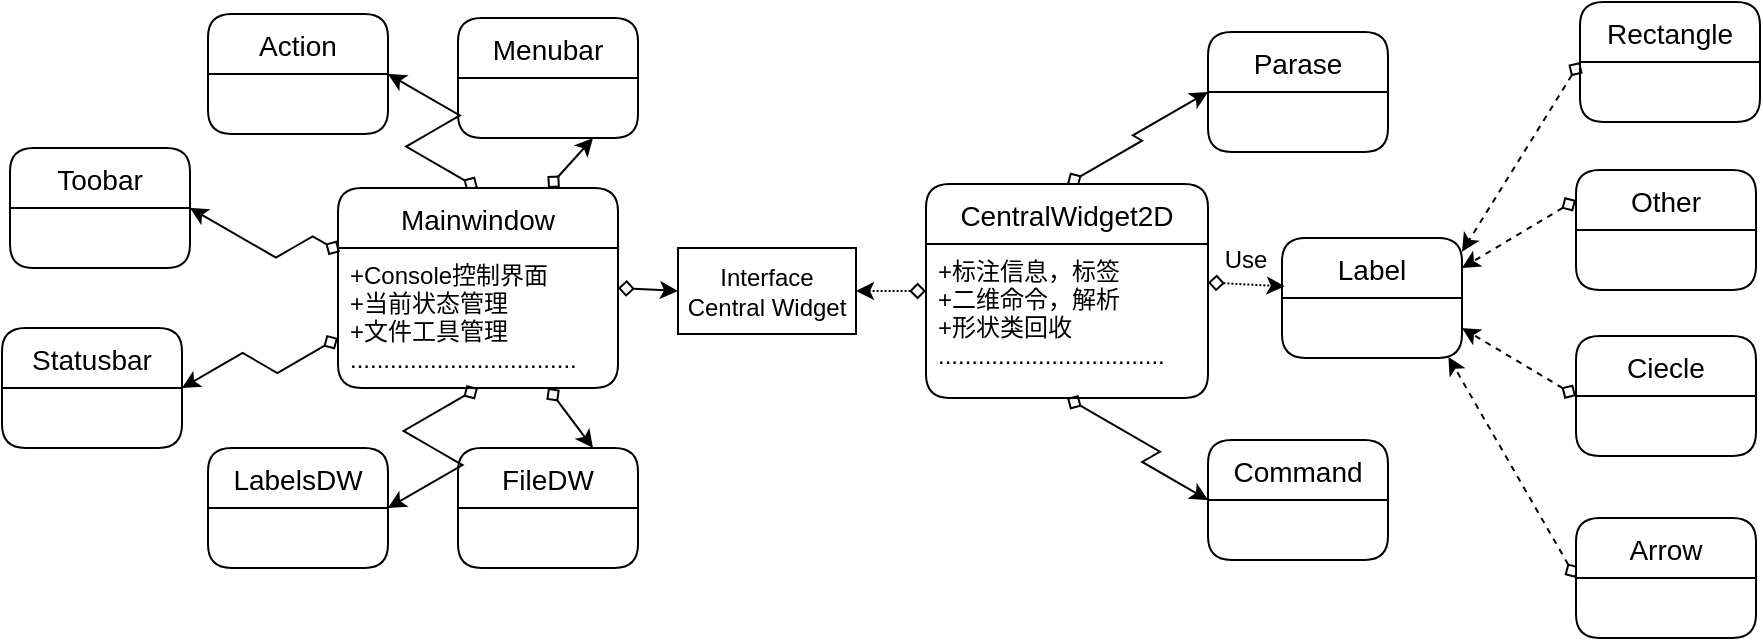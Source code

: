 <mxfile version="16.0.2" type="github"><diagram id="sI-BiNfJJOYYWMzRQH50" name="Page-1"><mxGraphModel dx="1380" dy="827" grid="0" gridSize="10" guides="1" tooltips="1" connect="1" arrows="1" fold="1" page="1" pageScale="1" pageWidth="827" pageHeight="1169" math="0" shadow="0"><root><mxCell id="0"/><mxCell id="1" parent="0"/><mxCell id="BpvZPnBHNtNibcQoduuh-42" style="rounded=0;orthogonalLoop=1;jettySize=auto;html=1;exitX=0.5;exitY=0;exitDx=0;exitDy=0;entryX=1;entryY=0.5;entryDx=0;entryDy=0;strokeWidth=1;edgeStyle=isometricEdgeStyle;elbow=vertical;startArrow=diamond;startFill=0;" parent="1" source="BpvZPnBHNtNibcQoduuh-30" target="BpvZPnBHNtNibcQoduuh-36" edge="1"><mxGeometry relative="1" as="geometry"/></mxCell><mxCell id="BpvZPnBHNtNibcQoduuh-43" style="edgeStyle=isometricEdgeStyle;rounded=0;orthogonalLoop=1;jettySize=auto;html=1;entryX=1;entryY=0.5;entryDx=0;entryDy=0;startArrow=diamond;startFill=0;strokeWidth=1;elbow=vertical;exitX=0.007;exitY=0.029;exitDx=0;exitDy=0;exitPerimeter=0;" parent="1" source="BpvZPnBHNtNibcQoduuh-31" target="BpvZPnBHNtNibcQoduuh-37" edge="1"><mxGeometry relative="1" as="geometry"><mxPoint x="275" y="191" as="sourcePoint"/><Array as="points"><mxPoint x="259" y="189"/></Array></mxGeometry></mxCell><mxCell id="BpvZPnBHNtNibcQoduuh-47" style="edgeStyle=isometricEdgeStyle;rounded=0;orthogonalLoop=1;jettySize=auto;html=1;exitX=0;exitY=0.75;exitDx=0;exitDy=0;entryX=1;entryY=0.5;entryDx=0;entryDy=0;startArrow=diamond;startFill=0;strokeWidth=1;" parent="1" source="BpvZPnBHNtNibcQoduuh-30" target="BpvZPnBHNtNibcQoduuh-38" edge="1"><mxGeometry relative="1" as="geometry"/></mxCell><mxCell id="BpvZPnBHNtNibcQoduuh-49" style="rounded=0;orthogonalLoop=1;jettySize=auto;html=1;exitX=0.75;exitY=0;exitDx=0;exitDy=0;entryX=0.75;entryY=1;entryDx=0;entryDy=0;startArrow=diamond;startFill=0;strokeWidth=1;" parent="1" source="BpvZPnBHNtNibcQoduuh-30" target="BpvZPnBHNtNibcQoduuh-34" edge="1"><mxGeometry relative="1" as="geometry"/></mxCell><mxCell id="BpvZPnBHNtNibcQoduuh-50" style="edgeStyle=none;rounded=0;orthogonalLoop=1;jettySize=auto;html=1;exitX=1;exitY=0.5;exitDx=0;exitDy=0;entryX=0;entryY=0.5;entryDx=0;entryDy=0;startArrow=diamond;startFill=0;strokeWidth=1;" parent="1" source="BpvZPnBHNtNibcQoduuh-30" target="BpvZPnBHNtNibcQoduuh-33" edge="1"><mxGeometry relative="1" as="geometry"/></mxCell><mxCell id="BpvZPnBHNtNibcQoduuh-30" value="Mainwindow" style="swimlane;childLayout=stackLayout;horizontal=1;startSize=30;horizontalStack=0;rounded=1;fontSize=14;fontStyle=0;strokeWidth=1;resizeParent=0;resizeLast=1;shadow=0;dashed=0;align=center;arcSize=13;" parent="1" vertex="1"><mxGeometry x="280" y="160" width="140" height="100" as="geometry"/></mxCell><mxCell id="BpvZPnBHNtNibcQoduuh-31" value="+Console控制界面&#10;+当前状态管理&#10;+文件工具管理&#10;.................................." style="align=left;strokeColor=none;fillColor=none;spacingLeft=4;fontSize=12;verticalAlign=top;resizable=0;rotatable=0;part=1;strokeWidth=1;" parent="BpvZPnBHNtNibcQoduuh-30" vertex="1"><mxGeometry y="30" width="140" height="70" as="geometry"/></mxCell><mxCell id="BpvZPnBHNtNibcQoduuh-33" value="Interface&lt;br&gt;Central Widget" style="rounded=0;whiteSpace=wrap;html=1;strokeWidth=1;" parent="1" vertex="1"><mxGeometry x="450" y="190" width="89" height="43" as="geometry"/></mxCell><mxCell id="BpvZPnBHNtNibcQoduuh-34" value="Menubar" style="swimlane;childLayout=stackLayout;horizontal=1;startSize=30;horizontalStack=0;rounded=1;fontSize=14;fontStyle=0;strokeWidth=1;resizeParent=0;resizeLast=1;shadow=0;dashed=0;align=center;arcSize=13;" parent="1" vertex="1"><mxGeometry x="340" y="75" width="90" height="60" as="geometry"/></mxCell><mxCell id="BpvZPnBHNtNibcQoduuh-36" value="Action" style="swimlane;childLayout=stackLayout;horizontal=1;startSize=30;horizontalStack=0;rounded=1;fontSize=14;fontStyle=0;strokeWidth=1;resizeParent=0;resizeLast=1;shadow=0;dashed=0;align=center;arcSize=13;" parent="1" vertex="1"><mxGeometry x="215" y="73" width="90" height="60" as="geometry"/></mxCell><mxCell id="BpvZPnBHNtNibcQoduuh-37" value="Toobar" style="swimlane;childLayout=stackLayout;horizontal=1;startSize=30;horizontalStack=0;rounded=1;fontSize=14;fontStyle=0;strokeWidth=1;resizeParent=0;resizeLast=1;shadow=0;dashed=0;align=center;arcSize=13;" parent="1" vertex="1"><mxGeometry x="116" y="140" width="90" height="60" as="geometry"/></mxCell><mxCell id="BpvZPnBHNtNibcQoduuh-38" value="Statusbar" style="swimlane;childLayout=stackLayout;horizontal=1;startSize=30;horizontalStack=0;rounded=1;fontSize=14;fontStyle=0;strokeWidth=1;resizeParent=0;resizeLast=1;shadow=0;dashed=0;align=center;arcSize=13;" parent="1" vertex="1"><mxGeometry x="112" y="230" width="90" height="60" as="geometry"/></mxCell><mxCell id="BpvZPnBHNtNibcQoduuh-39" value="LabelsDW" style="swimlane;childLayout=stackLayout;horizontal=1;startSize=30;horizontalStack=0;rounded=1;fontSize=14;fontStyle=0;strokeWidth=1;resizeParent=0;resizeLast=1;shadow=0;dashed=0;align=center;arcSize=13;" parent="1" vertex="1"><mxGeometry x="215" y="290" width="90" height="60" as="geometry"/></mxCell><mxCell id="BpvZPnBHNtNibcQoduuh-40" value="FileDW" style="swimlane;childLayout=stackLayout;horizontal=1;startSize=30;horizontalStack=0;rounded=1;fontSize=14;fontStyle=0;strokeWidth=1;resizeParent=0;resizeLast=1;shadow=0;dashed=0;align=center;arcSize=13;" parent="1" vertex="1"><mxGeometry x="340" y="290" width="90" height="60" as="geometry"/></mxCell><mxCell id="BpvZPnBHNtNibcQoduuh-45" style="rounded=0;orthogonalLoop=1;jettySize=auto;html=1;exitX=0.75;exitY=1;exitDx=0;exitDy=0;entryX=0.75;entryY=0;entryDx=0;entryDy=0;startArrow=diamond;startFill=0;strokeWidth=1;elbow=vertical;" parent="1" source="BpvZPnBHNtNibcQoduuh-31" target="BpvZPnBHNtNibcQoduuh-40" edge="1"><mxGeometry relative="1" as="geometry"/></mxCell><mxCell id="BpvZPnBHNtNibcQoduuh-46" style="edgeStyle=isometricEdgeStyle;rounded=0;orthogonalLoop=1;jettySize=auto;html=1;exitX=0.5;exitY=1;exitDx=0;exitDy=0;entryX=1;entryY=0.5;entryDx=0;entryDy=0;startArrow=diamond;startFill=0;strokeWidth=1;" parent="1" source="BpvZPnBHNtNibcQoduuh-31" target="BpvZPnBHNtNibcQoduuh-39" edge="1"><mxGeometry relative="1" as="geometry"/></mxCell><mxCell id="BpvZPnBHNtNibcQoduuh-56" style="edgeStyle=none;rounded=0;orthogonalLoop=1;jettySize=auto;html=1;exitX=0;exitY=0.5;exitDx=0;exitDy=0;entryX=1;entryY=0.5;entryDx=0;entryDy=0;startArrow=diamond;startFill=0;strokeWidth=1;dashed=1;dashPattern=1 1;" parent="1" source="BpvZPnBHNtNibcQoduuh-52" target="BpvZPnBHNtNibcQoduuh-33" edge="1"><mxGeometry relative="1" as="geometry"/></mxCell><mxCell id="BpvZPnBHNtNibcQoduuh-66" style="edgeStyle=isometricEdgeStyle;rounded=0;orthogonalLoop=1;jettySize=auto;html=1;exitX=0.5;exitY=0;exitDx=0;exitDy=0;entryX=0;entryY=0.5;entryDx=0;entryDy=0;startArrow=diamond;startFill=0;strokeWidth=1;" parent="1" source="BpvZPnBHNtNibcQoduuh-52" target="BpvZPnBHNtNibcQoduuh-57" edge="1"><mxGeometry relative="1" as="geometry"/></mxCell><mxCell id="BpvZPnBHNtNibcQoduuh-68" style="rounded=0;orthogonalLoop=1;jettySize=auto;html=1;exitX=0.5;exitY=1;exitDx=0;exitDy=0;entryX=0;entryY=0.5;entryDx=0;entryDy=0;startArrow=diamond;startFill=0;strokeWidth=1;edgeStyle=isometricEdgeStyle;elbow=vertical;" parent="1" source="BpvZPnBHNtNibcQoduuh-52" target="BpvZPnBHNtNibcQoduuh-58" edge="1"><mxGeometry relative="1" as="geometry"><Array as="points"><mxPoint x="689" y="293"/></Array></mxGeometry></mxCell><mxCell id="BpvZPnBHNtNibcQoduuh-52" value="CentralWidget2D" style="swimlane;childLayout=stackLayout;horizontal=1;startSize=30;horizontalStack=0;rounded=1;fontSize=14;fontStyle=0;strokeWidth=1;resizeParent=0;resizeLast=1;shadow=0;dashed=0;align=center;arcSize=13;" parent="1" vertex="1"><mxGeometry x="574" y="158" width="141" height="107" as="geometry"/></mxCell><mxCell id="BpvZPnBHNtNibcQoduuh-53" value="+标注信息，标签&#10;+二维命令，解析&#10;+形状类回收&#10;.................................." style="align=left;strokeColor=none;fillColor=none;spacingLeft=4;fontSize=12;verticalAlign=top;resizable=0;rotatable=0;part=1;strokeWidth=1;" parent="BpvZPnBHNtNibcQoduuh-52" vertex="1"><mxGeometry y="30" width="141" height="77" as="geometry"/></mxCell><mxCell id="BpvZPnBHNtNibcQoduuh-57" value="Parase" style="swimlane;childLayout=stackLayout;horizontal=1;startSize=30;horizontalStack=0;rounded=1;fontSize=14;fontStyle=0;strokeWidth=1;resizeParent=0;resizeLast=1;shadow=0;dashed=0;align=center;arcSize=13;" parent="1" vertex="1"><mxGeometry x="715" y="82" width="90" height="60" as="geometry"/></mxCell><mxCell id="BpvZPnBHNtNibcQoduuh-58" value="Command" style="swimlane;childLayout=stackLayout;horizontal=1;startSize=30;horizontalStack=0;rounded=1;fontSize=14;fontStyle=0;strokeWidth=1;resizeParent=0;resizeLast=1;shadow=0;dashed=0;align=center;arcSize=13;" parent="1" vertex="1"><mxGeometry x="715" y="286" width="90" height="60" as="geometry"/></mxCell><mxCell id="BpvZPnBHNtNibcQoduuh-59" value="Label" style="swimlane;childLayout=stackLayout;horizontal=1;startSize=30;horizontalStack=0;rounded=1;fontSize=14;fontStyle=0;strokeWidth=1;resizeParent=0;resizeLast=1;shadow=0;dashed=0;align=center;arcSize=13;" parent="1" vertex="1"><mxGeometry x="752" y="185" width="90" height="60" as="geometry"/></mxCell><mxCell id="BpvZPnBHNtNibcQoduuh-75" style="edgeStyle=none;rounded=0;orthogonalLoop=1;jettySize=auto;html=1;exitX=0;exitY=0.5;exitDx=0;exitDy=0;dashed=1;startArrow=diamond;startFill=0;strokeWidth=1;elbow=vertical;" parent="1" source="BpvZPnBHNtNibcQoduuh-60" edge="1"><mxGeometry relative="1" as="geometry"><mxPoint x="835.2" y="244.4" as="targetPoint"/></mxGeometry></mxCell><mxCell id="BpvZPnBHNtNibcQoduuh-60" value="Arrow" style="swimlane;childLayout=stackLayout;horizontal=1;startSize=30;horizontalStack=0;rounded=1;fontSize=14;fontStyle=0;strokeWidth=1;resizeParent=0;resizeLast=1;shadow=0;dashed=0;align=center;arcSize=13;" parent="1" vertex="1"><mxGeometry x="899" y="325" width="90" height="60" as="geometry"/></mxCell><mxCell id="BpvZPnBHNtNibcQoduuh-74" style="edgeStyle=none;rounded=0;orthogonalLoop=1;jettySize=auto;html=1;exitX=0;exitY=0.5;exitDx=0;exitDy=0;entryX=1;entryY=0.75;entryDx=0;entryDy=0;dashed=1;startArrow=diamond;startFill=0;strokeWidth=1;elbow=vertical;" parent="1" source="BpvZPnBHNtNibcQoduuh-61" target="BpvZPnBHNtNibcQoduuh-59" edge="1"><mxGeometry relative="1" as="geometry"/></mxCell><mxCell id="BpvZPnBHNtNibcQoduuh-61" value="Ciecle" style="swimlane;childLayout=stackLayout;horizontal=1;startSize=30;horizontalStack=0;rounded=1;fontSize=14;fontStyle=0;strokeWidth=1;resizeParent=0;resizeLast=1;shadow=0;dashed=0;align=center;arcSize=13;" parent="1" vertex="1"><mxGeometry x="899" y="234" width="90" height="60" as="geometry"/></mxCell><mxCell id="BpvZPnBHNtNibcQoduuh-71" style="edgeStyle=none;rounded=0;orthogonalLoop=1;jettySize=auto;html=1;exitX=0;exitY=0.25;exitDx=0;exitDy=0;entryX=1;entryY=0.25;entryDx=0;entryDy=0;dashed=1;startArrow=diamond;startFill=0;strokeWidth=1;elbow=vertical;" parent="1" source="BpvZPnBHNtNibcQoduuh-62" target="BpvZPnBHNtNibcQoduuh-59" edge="1"><mxGeometry relative="1" as="geometry"/></mxCell><mxCell id="BpvZPnBHNtNibcQoduuh-62" value="Other" style="swimlane;childLayout=stackLayout;horizontal=1;startSize=30;horizontalStack=0;rounded=1;fontSize=14;fontStyle=0;strokeWidth=1;resizeParent=0;resizeLast=1;shadow=0;dashed=0;align=center;arcSize=13;" parent="1" vertex="1"><mxGeometry x="899" y="151" width="90" height="60" as="geometry"/></mxCell><mxCell id="BpvZPnBHNtNibcQoduuh-69" style="rounded=0;orthogonalLoop=1;jettySize=auto;html=1;exitX=0;exitY=0.5;exitDx=0;exitDy=0;entryX=1;entryY=0.114;entryDx=0;entryDy=0;entryPerimeter=0;startArrow=diamond;startFill=0;strokeWidth=1;elbow=vertical;dashed=1;" parent="1" source="BpvZPnBHNtNibcQoduuh-63" target="BpvZPnBHNtNibcQoduuh-59" edge="1"><mxGeometry relative="1" as="geometry"/></mxCell><mxCell id="BpvZPnBHNtNibcQoduuh-63" value="Rectangle" style="swimlane;childLayout=stackLayout;horizontal=1;startSize=30;horizontalStack=0;rounded=1;fontSize=14;fontStyle=0;strokeWidth=1;resizeParent=0;resizeLast=1;shadow=0;dashed=0;align=center;arcSize=13;" parent="1" vertex="1"><mxGeometry x="901" y="67" width="90" height="60" as="geometry"/></mxCell><mxCell id="BpvZPnBHNtNibcQoduuh-64" style="edgeStyle=none;rounded=0;orthogonalLoop=1;jettySize=auto;html=1;exitX=1;exitY=0.25;exitDx=0;exitDy=0;entryX=0.015;entryY=0.403;entryDx=0;entryDy=0;entryPerimeter=0;dashed=1;dashPattern=1 1;startArrow=diamond;startFill=0;strokeWidth=1;" parent="1" source="BpvZPnBHNtNibcQoduuh-53" target="BpvZPnBHNtNibcQoduuh-59" edge="1"><mxGeometry relative="1" as="geometry"/></mxCell><mxCell id="BpvZPnBHNtNibcQoduuh-65" value="Use" style="text;html=1;strokeColor=none;fillColor=none;align=center;verticalAlign=middle;whiteSpace=wrap;rounded=0;strokeWidth=1;" parent="1" vertex="1"><mxGeometry x="704" y="181" width="60" height="30" as="geometry"/></mxCell></root></mxGraphModel></diagram></mxfile>